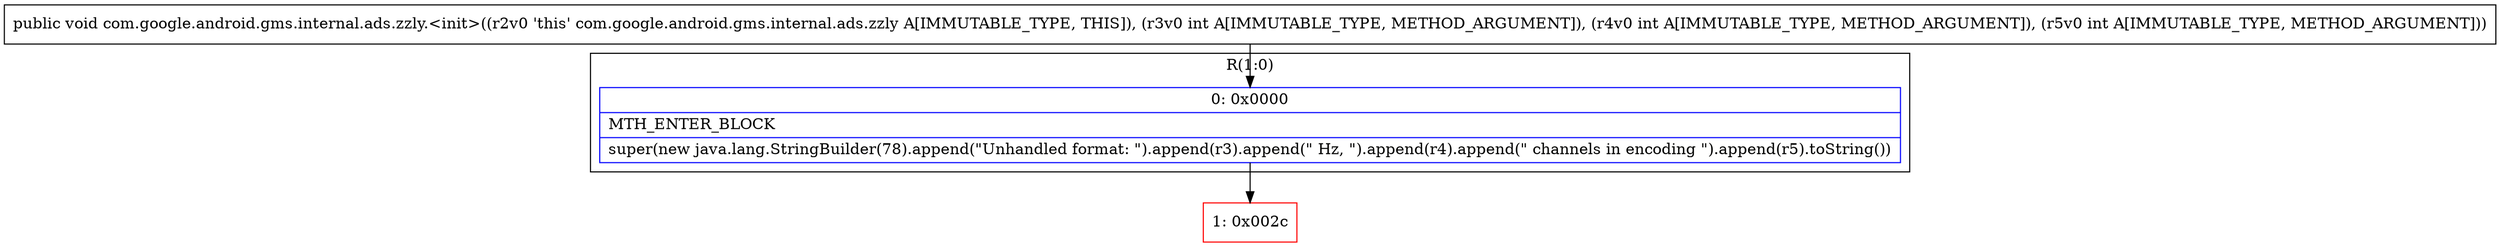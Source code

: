 digraph "CFG forcom.google.android.gms.internal.ads.zzly.\<init\>(III)V" {
subgraph cluster_Region_895761571 {
label = "R(1:0)";
node [shape=record,color=blue];
Node_0 [shape=record,label="{0\:\ 0x0000|MTH_ENTER_BLOCK\l|super(new java.lang.StringBuilder(78).append(\"Unhandled format: \").append(r3).append(\" Hz, \").append(r4).append(\" channels in encoding \").append(r5).toString())\l}"];
}
Node_1 [shape=record,color=red,label="{1\:\ 0x002c}"];
MethodNode[shape=record,label="{public void com.google.android.gms.internal.ads.zzly.\<init\>((r2v0 'this' com.google.android.gms.internal.ads.zzly A[IMMUTABLE_TYPE, THIS]), (r3v0 int A[IMMUTABLE_TYPE, METHOD_ARGUMENT]), (r4v0 int A[IMMUTABLE_TYPE, METHOD_ARGUMENT]), (r5v0 int A[IMMUTABLE_TYPE, METHOD_ARGUMENT])) }"];
MethodNode -> Node_0;
Node_0 -> Node_1;
}

